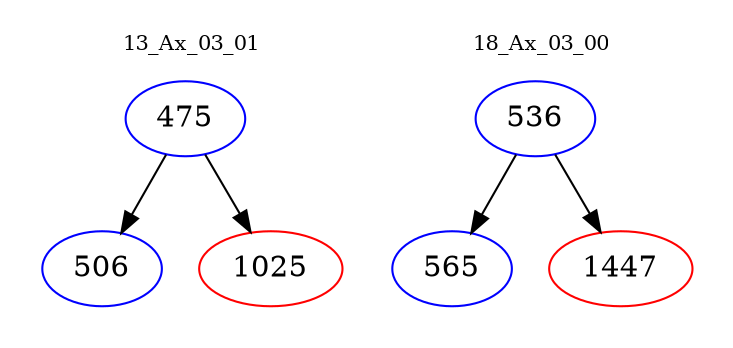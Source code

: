 digraph{
subgraph cluster_0 {
color = white
label = "13_Ax_03_01";
fontsize=10;
T0_475 [label="475", color="blue"]
T0_475 -> T0_506 [color="black"]
T0_506 [label="506", color="blue"]
T0_475 -> T0_1025 [color="black"]
T0_1025 [label="1025", color="red"]
}
subgraph cluster_1 {
color = white
label = "18_Ax_03_00";
fontsize=10;
T1_536 [label="536", color="blue"]
T1_536 -> T1_565 [color="black"]
T1_565 [label="565", color="blue"]
T1_536 -> T1_1447 [color="black"]
T1_1447 [label="1447", color="red"]
}
}
